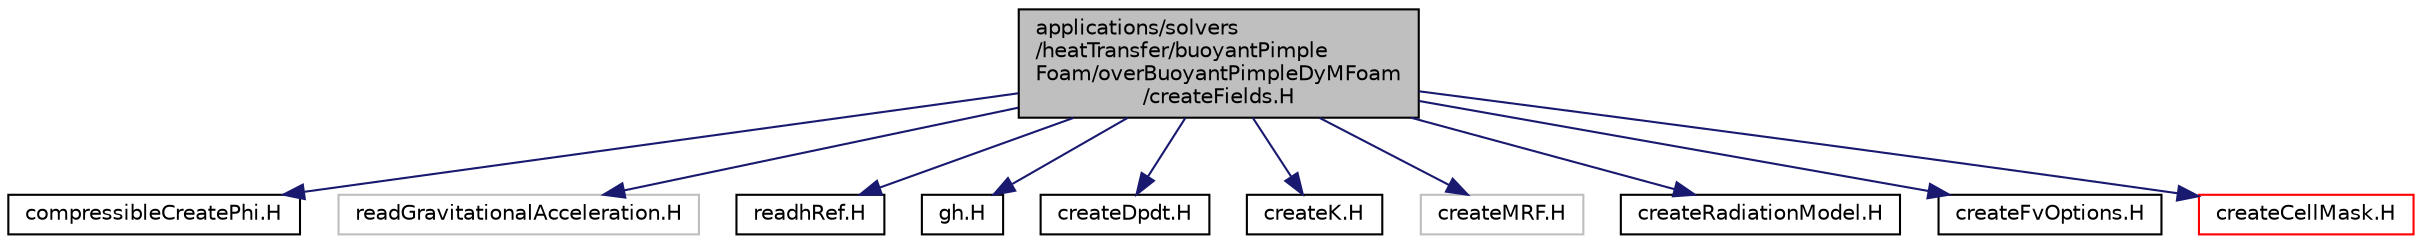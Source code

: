 digraph "applications/solvers/heatTransfer/buoyantPimpleFoam/overBuoyantPimpleDyMFoam/createFields.H"
{
  bgcolor="transparent";
  edge [fontname="Helvetica",fontsize="10",labelfontname="Helvetica",labelfontsize="10"];
  node [fontname="Helvetica",fontsize="10",shape=record];
  Node1 [label="applications/solvers\l/heatTransfer/buoyantPimple\lFoam/overBuoyantPimpleDyMFoam\l/createFields.H",height=0.2,width=0.4,color="black", fillcolor="grey75", style="filled" fontcolor="black"];
  Node1 -> Node2 [color="midnightblue",fontsize="10",style="solid",fontname="Helvetica"];
  Node2 [label="compressibleCreatePhi.H",height=0.2,width=0.4,color="black",URL="$compressibleCreatePhi_8H.html",tooltip="Creates and initialises the face-flux field phi. "];
  Node1 -> Node3 [color="midnightblue",fontsize="10",style="solid",fontname="Helvetica"];
  Node3 [label="readGravitationalAcceleration.H",height=0.2,width=0.4,color="grey75"];
  Node1 -> Node4 [color="midnightblue",fontsize="10",style="solid",fontname="Helvetica"];
  Node4 [label="readhRef.H",height=0.2,width=0.4,color="black",URL="$readhRef_8H.html"];
  Node1 -> Node5 [color="midnightblue",fontsize="10",style="solid",fontname="Helvetica"];
  Node5 [label="gh.H",height=0.2,width=0.4,color="black",URL="$gh_8H.html"];
  Node1 -> Node6 [color="midnightblue",fontsize="10",style="solid",fontname="Helvetica"];
  Node6 [label="createDpdt.H",height=0.2,width=0.4,color="black",URL="$createDpdt_8H.html"];
  Node1 -> Node7 [color="midnightblue",fontsize="10",style="solid",fontname="Helvetica"];
  Node7 [label="createK.H",height=0.2,width=0.4,color="black",URL="$createK_8H.html"];
  Node1 -> Node8 [color="midnightblue",fontsize="10",style="solid",fontname="Helvetica"];
  Node8 [label="createMRF.H",height=0.2,width=0.4,color="grey75"];
  Node1 -> Node9 [color="midnightblue",fontsize="10",style="solid",fontname="Helvetica"];
  Node9 [label="createRadiationModel.H",height=0.2,width=0.4,color="black",URL="$createRadiationModel_8H.html"];
  Node1 -> Node10 [color="midnightblue",fontsize="10",style="solid",fontname="Helvetica"];
  Node10 [label="createFvOptions.H",height=0.2,width=0.4,color="black",URL="$createFvOptions_8H.html"];
  Node1 -> Node11 [color="midnightblue",fontsize="10",style="solid",fontname="Helvetica"];
  Node11 [label="createCellMask.H",height=0.2,width=0.4,color="red",URL="$createCellMask_8H.html",tooltip="Creates mask for blocked out cells. "];
}

